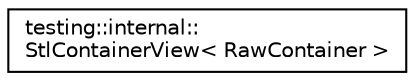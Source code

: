 digraph "Иерархия классов. Графический вид."
{
 // LATEX_PDF_SIZE
  edge [fontname="Helvetica",fontsize="10",labelfontname="Helvetica",labelfontsize="10"];
  node [fontname="Helvetica",fontsize="10",shape=record];
  rankdir="LR";
  Node0 [label="testing::internal::\lStlContainerView\< RawContainer \>",height=0.2,width=0.4,color="black", fillcolor="white", style="filled",URL="$classtesting_1_1internal_1_1StlContainerView.html",tooltip=" "];
}
